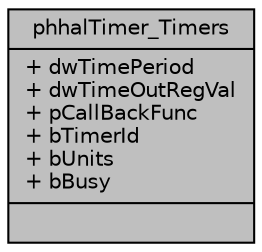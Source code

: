 digraph "phhalTimer_Timers"
{
  edge [fontname="Helvetica",fontsize="10",labelfontname="Helvetica",labelfontsize="10"];
  node [fontname="Helvetica",fontsize="10",shape=record];
  Node0 [label="{phhalTimer_Timers\n|+ dwTimePeriod\l+ dwTimeOutRegVal\l+ pCallBackFunc\l+ bTimerId\l+ bUnits\l+ bBusy\l|}",height=0.2,width=0.4,color="black", fillcolor="grey75", style="filled", fontcolor="black"];
}
